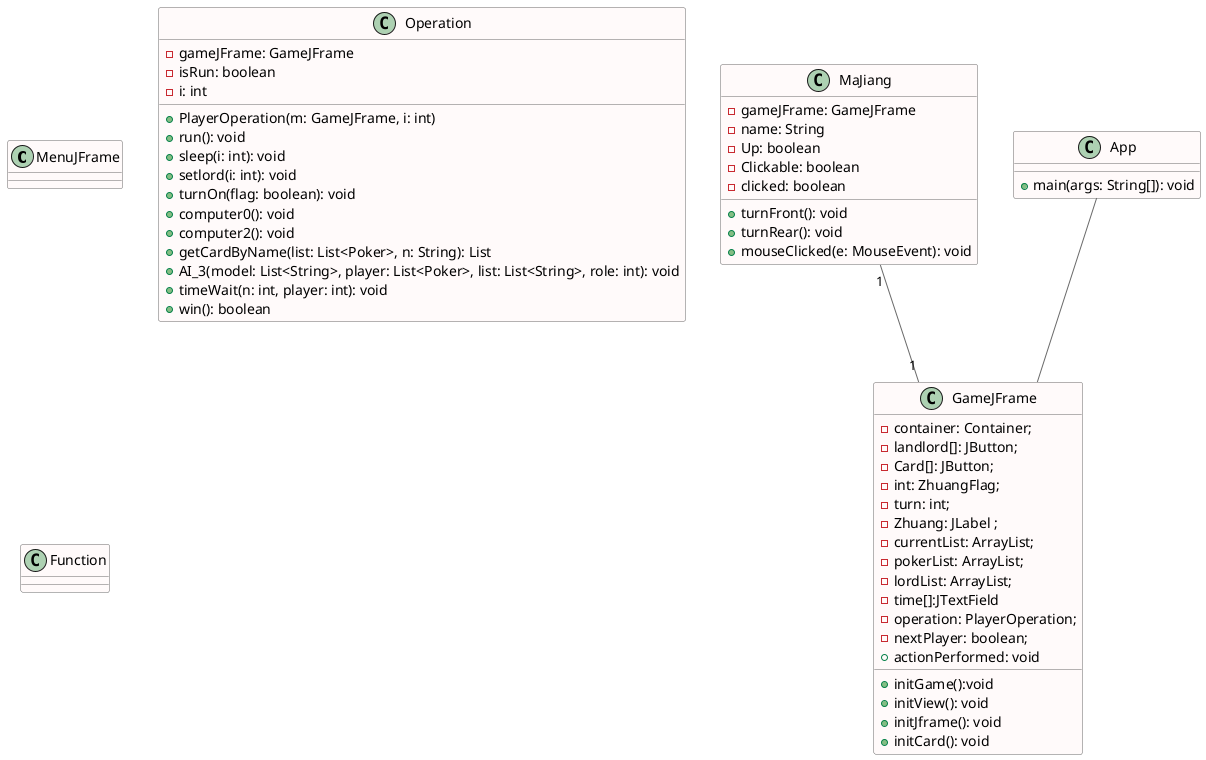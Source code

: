 @startuml

skinparam class {
    BackgroundColor Snow
    ArrowColor DimGray
    BorderColor DimGray
}

class MenuJFrame{

}

class GameJFrame {
    -container: Container;
    -landlord[]: JButton;
    -Card[]: JButton;
    -int: ZhuangFlag;
    -turn: int;
    -Zhuang: JLabel ;
    -currentList: ArrayList;
    -pokerList: ArrayList;
    -lordList: ArrayList;
    -time[]:JTextField
    - operation: PlayerOperation;
    -nextPlayer: boolean;
    +initGame():void
    +initView(): void
    +initJframe(): void
    +initCard(): void
    +actionPerformed: void
}

class MaJiang {

    -gameJFrame: GameJFrame
    -name: String
    -Up: boolean
    -Clickable: boolean
    -clicked: boolean
    +turnFront(): void
    +turnRear(): void
    +mouseClicked(e: MouseEvent): void

}

class Operation {
    - gameJFrame: GameJFrame
    - isRun: boolean
    - i: int

    + PlayerOperation(m: GameJFrame, i: int)
    + run(): void
    + sleep(i: int): void
    + setlord(i: int): void
    + turnOn(flag: boolean): void
    + computer0(): void
    + computer2(): void
    + getCardByName(list: List<Poker>, n: String): List
    + AI_3(model: List<String>, player: List<Poker>, list: List<String>, role: int): void
    + timeWait(n: int, player: int): void
    + win(): boolean
}

class App {
    +main(args: String[]): void
}


class Function{

}

MaJiang "1" -- "1" GameJFrame
App -- GameJFrame


@enduml